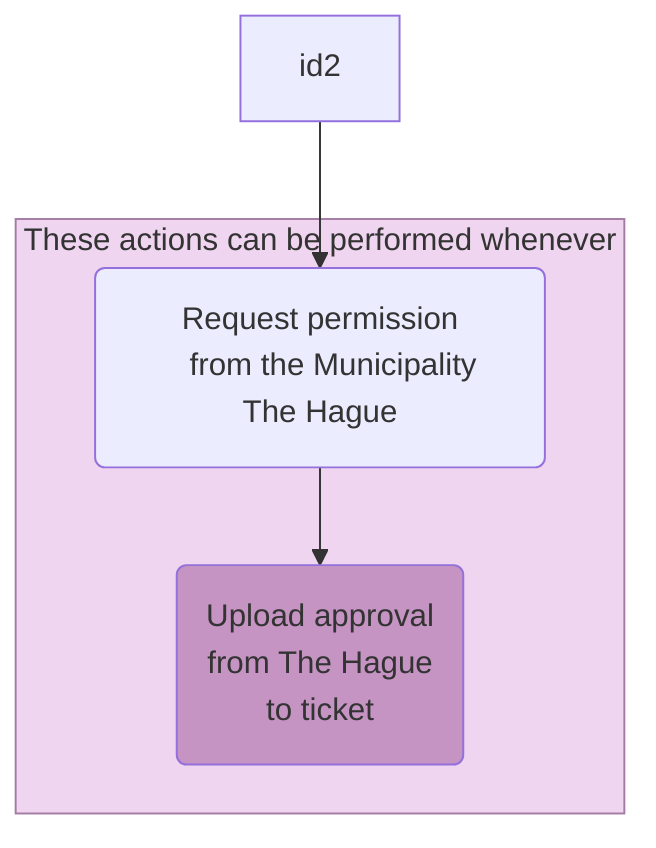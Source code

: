 flowchart TD
subgraph external [These actions can be performed whenever]
    idE1(Request permission
    from the Municipality The Hague) --> idE2(Upload approval
    from The Hague
    to ticket)
end

id2 --> idE1

style idE2 fill:#c594c3
style external fill:#efd5ef, stroke:#a57ca5
click idE2 "https://elan-dcc.github.io/researchers/wmo" "WMO" _blank
click idE2 "https://elanresearch.nl" "ELAN research" _blank